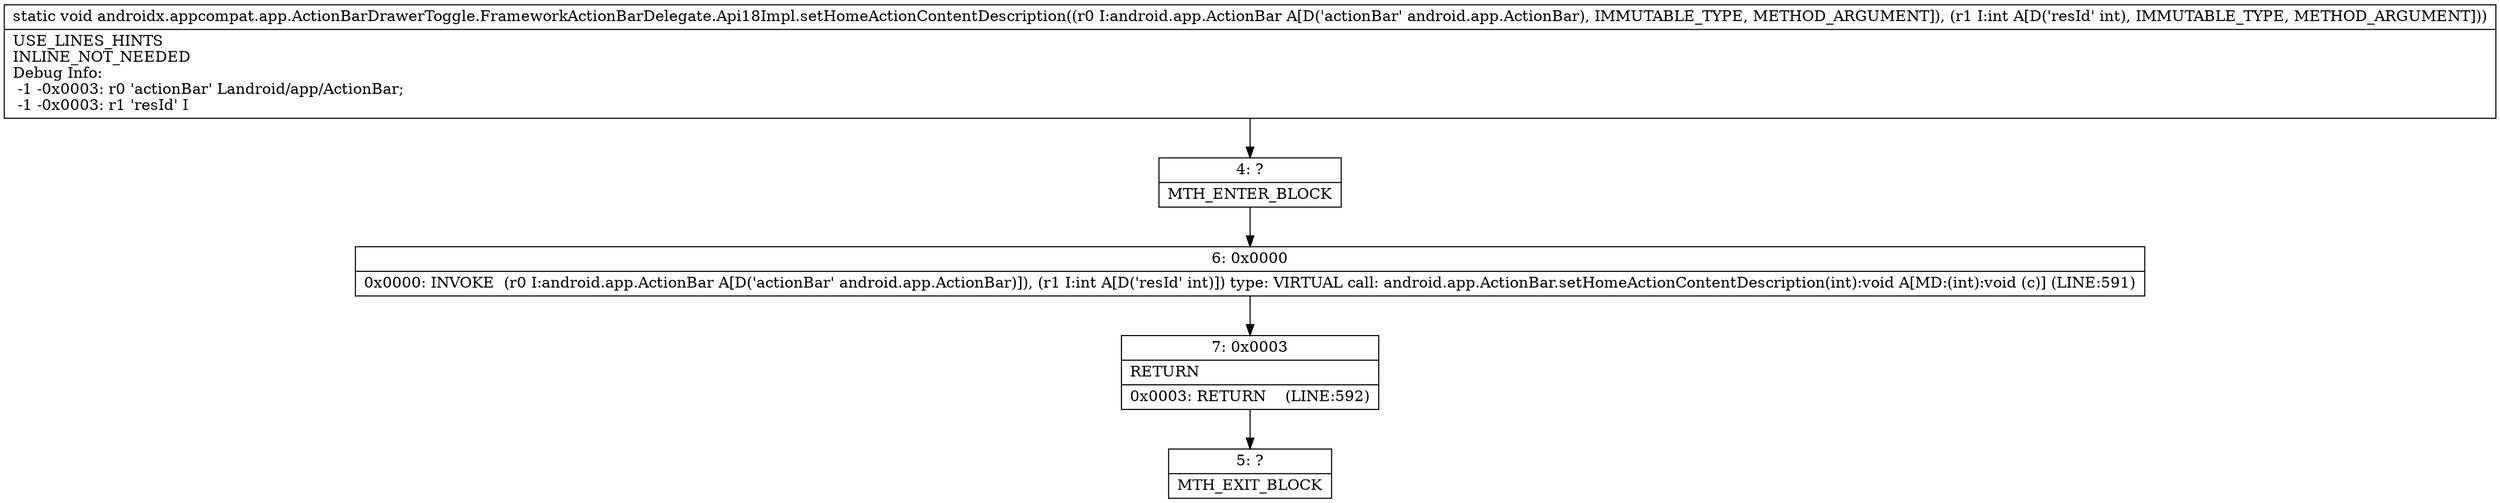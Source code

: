 digraph "CFG forandroidx.appcompat.app.ActionBarDrawerToggle.FrameworkActionBarDelegate.Api18Impl.setHomeActionContentDescription(Landroid\/app\/ActionBar;I)V" {
Node_4 [shape=record,label="{4\:\ ?|MTH_ENTER_BLOCK\l}"];
Node_6 [shape=record,label="{6\:\ 0x0000|0x0000: INVOKE  (r0 I:android.app.ActionBar A[D('actionBar' android.app.ActionBar)]), (r1 I:int A[D('resId' int)]) type: VIRTUAL call: android.app.ActionBar.setHomeActionContentDescription(int):void A[MD:(int):void (c)] (LINE:591)\l}"];
Node_7 [shape=record,label="{7\:\ 0x0003|RETURN\l|0x0003: RETURN    (LINE:592)\l}"];
Node_5 [shape=record,label="{5\:\ ?|MTH_EXIT_BLOCK\l}"];
MethodNode[shape=record,label="{static void androidx.appcompat.app.ActionBarDrawerToggle.FrameworkActionBarDelegate.Api18Impl.setHomeActionContentDescription((r0 I:android.app.ActionBar A[D('actionBar' android.app.ActionBar), IMMUTABLE_TYPE, METHOD_ARGUMENT]), (r1 I:int A[D('resId' int), IMMUTABLE_TYPE, METHOD_ARGUMENT]))  | USE_LINES_HINTS\lINLINE_NOT_NEEDED\lDebug Info:\l  \-1 \-0x0003: r0 'actionBar' Landroid\/app\/ActionBar;\l  \-1 \-0x0003: r1 'resId' I\l}"];
MethodNode -> Node_4;Node_4 -> Node_6;
Node_6 -> Node_7;
Node_7 -> Node_5;
}

